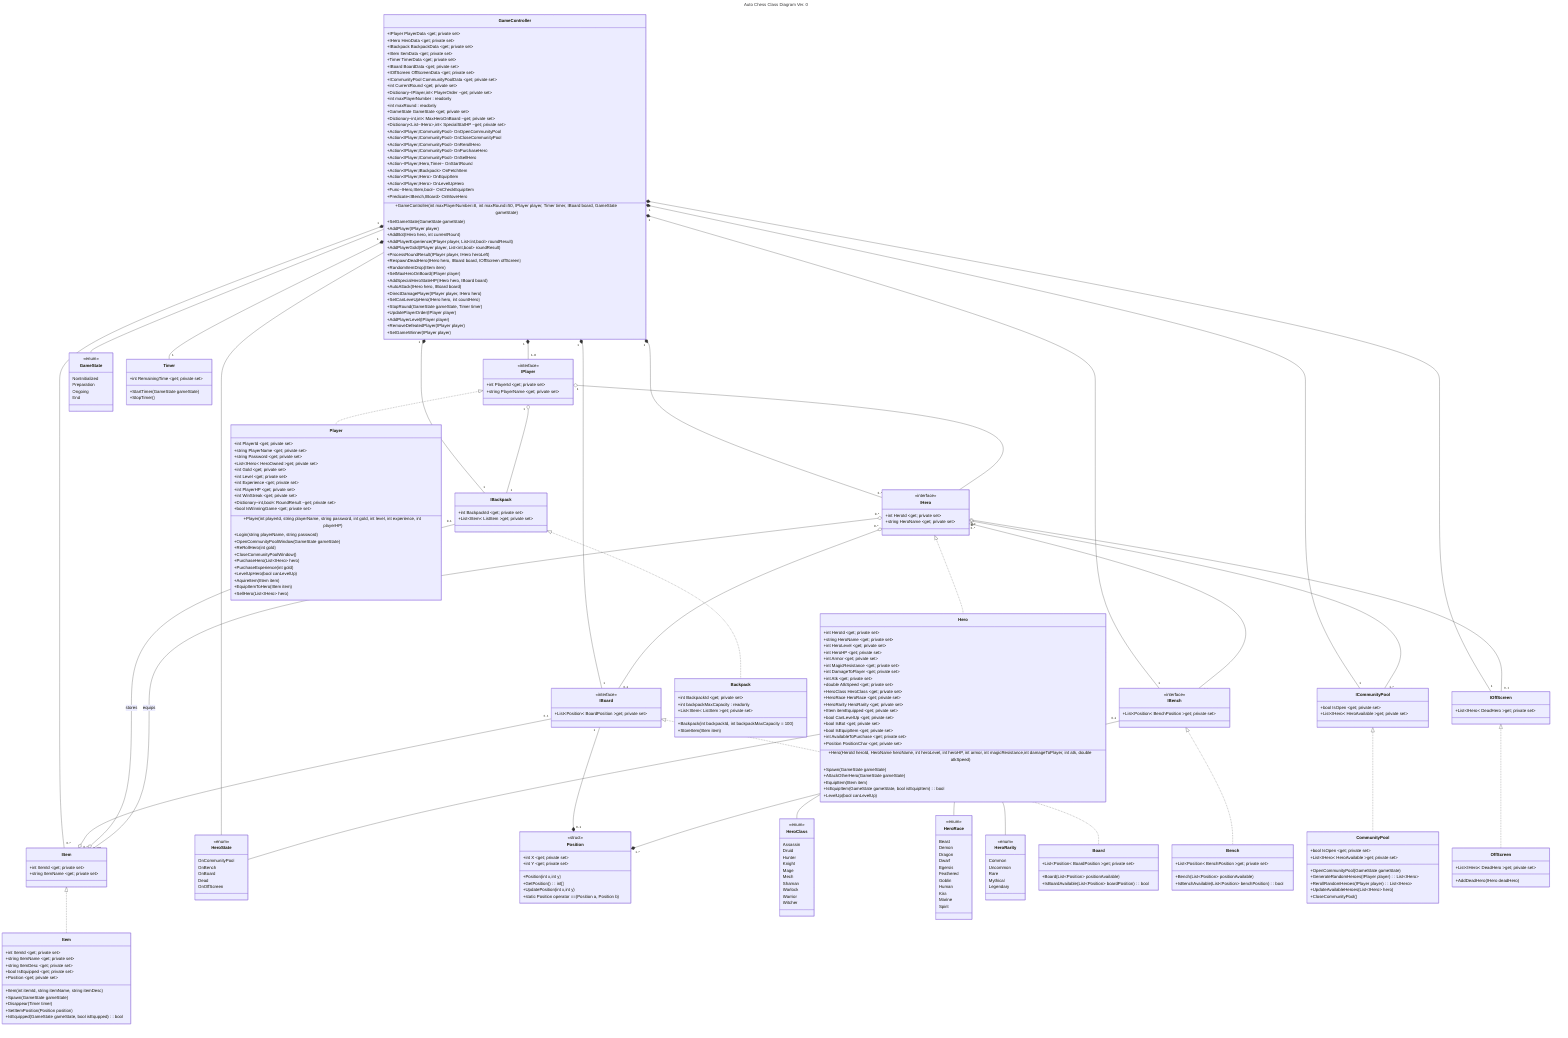 ---
title: Auto Chess Class Diagram Ver. 0
---
classDiagram
    GameController "1" *-- "0..*" IHero    
    GameController "1" *-- "1..8" IPlayer
    GameController "1" *-- "0..*" IItem
    GameController -- GameState  
    GameController -- HeroState  
    GameController "1" *-- "1" Timer  
    GameController "1" *-- "1" IBoard  
    GameController "1" *-- "1" IBench  
    GameController "1" *-- "1" IOffScreen      
    GameController "1" *-- "1" ICommunityPool  
    GameController "1" *-- "1" IBackpack 

    IBoard "1" --* "0..1" Position 
    IBench "0..1" --* "1..*" Position
    IBoard "0..1" --o "0..*" IItem
    IBackpack "0..1" --o "0..100" IItem :stores

    IHero <|.. Hero
    IHero "0..*" o-- "0..1" IOffScreen
    IHero "0..*" o-- "0..1" IBoard
    IHero "0..*" o-- "0..1" IBench
    IHero "0..*" o-- "1..*" ICommunityPool
    IHero "0..*" o-- "0..1" IItem :equips 

    IPlayer "1" o-- "1" IBackpack
    IPlayer "1" o-- "0..*" IHero    
    IPlayer <|.. Player 
    
    Hero -- HeroClass
    Hero -- HeroRace
    Hero -- HeroState
    Hero -- HeroRarity

    IItem <|.. Item
    IBoard <|.. Board
    IBench <|.. Bench
    ICommunityPool <|.. CommunityPool
    IBackpack <|.. Backpack
    IOffScreen <|.. OffScreen
    
    class GameState {
        <<enum>>
        NonInitialized
        Preparation
        Ongoing
        End
    }
    class HeroClass {
        <<enum>>
        Assassin
        Druid
        Hunter
        Knight
        Mage
        Mech
        Shaman
        Warlock
        Warrior
        Witcher
    }
    class HeroRace {
        <<enum>>
        Beast
        Demon
        Dragon
        Dwarf
        Egersis
        Feathered
        Goblin
        Human
        Kira
        Marine
        Spirit
    }
    class HeroRarity {
        <<enum>>
        Common
        Uncommon
        Rare
        Mythical
        Legendary
    }
    class HeroState {
        <<enum>>
        OnCommunityPool
        OnBench
        OnBoard
        Dead
        OnOffScreen
    }
    class Position {
    <<struct>>
        +int X ~get; private set~
        +int Y ~get; private set~
        +Position(int x,int y)
        +GetPosition() : int[]
        +UpdatePosition(int x,int y)
        +static Position operator == (Position a, Position b)
    }
    class IBackpack {
        +int BackpackId ~get; private set~
        +List~IItem~ ListItem ~get; private set~
    }
    class Backpack{
        +int BackpackId ~get; private set~
        +int backpackMaxCapacity : readonly
        +List~IItem~ ListItem ~get; private set~
        +Backpack(int backpackId, int backpackMaxCapacity = 100)
        +StoreItem(IItem item)
    }
    class IBench {
        <<interface>>
        +List~Position~ BenchPosition ~get; private set~
    }
    class Bench {
        +List~Position~ BenchPosition ~get; private set~
        +Bench(List~Position~ positionAvailable)
        +IsBenchAvailable(List~Position~ benchPosition) : bool
    }    
    class IBoard {
        <<interface>>
        +List~Position~ BoardPosition ~get; private set~
    }
    class Board {
        +List~Position~ BoardPosition ~get; private set~
        +Board(List~Position~ positionAvailable)
        +IsBoardAvailable(List~Position~ boardPosition) : bool
    }    
    class ICommunityPool {
        +bool IsOpen ~get; private set~        
        +List~IHero~ HeroAvailable ~get; private set~
    }
    class CommunityPool {
        +bool IsOpen ~get; private set~        
        +List~IHero~ HeroAvailable ~get; private set~
        +OpenCommunityPool(GameState gameState)
        +GenerateRandomHeroes(IPlayer player) : List~IHero~
        +RerollRandomHeroes(IPlayer player) : List~IHero~
        +UpdateAvailableHeroes(List~IHero~ hero)
        +CloseCommunityPool()
    }
    class GameController {
        +IPlayer PlayerData ~get; private set~ 
        +IHero HeroData ~get; private set~
        +IBackpack BackpackData ~get; private set~
        +IItem ItemData ~get; private set~
        +Timer TimerData ~get; private set~ 
        +IBoard BoardData ~get; private set~
        +IOffScreen OffScreenData ~get; private set~ 
        +ICommunityPool CommunityPoolData ~get; private set~ 
        +int CurrentRound ~get; private set~
        +Dictionary~IPlayer,int~ PlayerOrder ~get; private set~
        +int maxPlayerNumber : readonly
        +int maxRound : readonly
        +GameState GameState ~get; private set~
        +Dictionary~int,int~ MaxHeroOnBoard ~get; private set~
        +Dictionary~List~IHero~,int~ SpecialStatHP ~get; private set~
        +Action~IPlayer,ICommunityPool~ OnOpenCommunityPool
        +Action~IPlayer,ICommunityPool~ OnCloseCommunityPool
        +Action~IPlayer,ICommunityPool~ OnRerollHero
        +Action~IPlayer,ICommunityPool~ OnPurchaseHero
        +Action~IPlayer,ICommunityPool~ OnSellHero
        +Action~IPlayer,IHero,Timer~ OnStartRound
        +Action~IPlayer,IBackpack~ OnFetchItem
        +Action~IPlayer,IHero~ OnEquipItem
        +Action~IPlayer,IHero~ OnLevelUpHero        
        +Func~IHero,IItem,bool~ OnCheckEquipItem     
        +Predicate~IBench,IBoard~ OnMoveHero
        +GameController(int maxPlayerNumber=8, int maxRound=50, IPlayer player, Timer timer, IBoard board, GameState gameState)
        +SetGameState(GameState gameState)
        +AddPlayer(IPlayer player)
        +AddBot(IHero hero, int currentRount)
        +AddPlayerExperience(IPlayer player, List~int,bool~ roundResult)
        +AddPlayerGold(IPlayer player, List~int,bool~ roundResult)
        +ProcessRoundResult(IPlayer player, IHero heroLeft)    
        +RespawnDeadHero(IHero hero, IBoard board, IOffScreen offScreen)
        +RandomItemDrop(IItem item)
        +SetMaxHeroOnBoard(IPlayer player)
        +AddSpecialHeroStateHP(IHero hero, IBoard board)
        +AutoAttack(IHero hero, IBoard board)
        +DirectDamagePlayer(IPlayer player, IHero hero)
        +SetCanLeveUpHero(IHero hero, int countHero)   
        +StopRound(GameState gameState, Timer timer)
        +UpdatePlayerOrder(IPlayer player)  
        +AddPlayerLevel(IPlayer player) 
        +RemoveDefeatedPlayer(IPlayer player)  
        +SetGameWinner(IPlayer player) 
    }
    class IHero {
        <<interface>>
        +int HeroId ~get; private set~
        +string HeroName ~get; private set~
    }
    class Hero{
        +int HeroId ~get; private set~
        +string HeroName ~get; private set~   
        +int HeroLevel ~get; private set~    
        +int HeroHP ~get; private set~
        +int Armor ~get; private set~
        +int MagicResistance ~get; private set~
        +int DamageToPlayer ~get; private set~
        +int Atk ~get; private set~
        +double AtkSpeed ~get; private set~
        +HeroClass HeroClass ~get; private set~
        +HeroRace HeroRace ~get; private set~
        +HeroRarity HeroRarity ~get; private set~
        +IItem itemEquipped ~get; private set~
        +bool CanLevelUp ~get; private set~
        +bool IsBot ~get; private set~
        +bool IsEquipItem ~get; private set~  
        +int AvailableToPurchase ~get; private set~ 
        +Position PositionChar ~get; private set~
        +Hero(HeroId heroId, HeroName heroName, int heroLevel, int heroHP, int armor, int magicResistance,int damageToPlayer, int atk, double atkSpeed)
        +Spawn(GameState gameState)
        +AttackOtherHero(GameState gameState)
        +EquipItem(IItem item)
        +IsEquipItem(GameState gameState, bool isEquipItem) : bool
        +LevelUp(bool canLevelUp)
    }    
    class IItem{
        +int ItemId ~get; private set~
        +string ItemName ~get; private set~
    }
    class Item{
        +int ItemId ~get; private set~
        +string ItemName ~get; private set~
        +string ItemDesc ~get; private set~ 
        +bool IsEquipped ~get; private set~     
        +Position ~get; private set~
        +Item(int itemId, string itemName, string itemDesc)
        +Spawn(GameState gameState)
        +Disappear(Timer timer)
        +SetItemPosition(Position position)
        +IsEquipped(GameState gameState, bool isEqupped) : bool
    }
    class IOffScreen {
        +List~IHero~ DeadHero ~get; private set~
    }
    class OffScreen {
        +List~IHero~ DeadHero ~get; private set~
        +AddDeadHero(IHero deadHero)
    }
    class IPlayer {
        <<interface>>
        +int PlayerId ~get; private set~
        +string PlayerName ~get; private set~
    }    
    class Player {
        +int PlayerId ~get; private set~
        +string PlayerName ~get; private set~
        +string Password ~get; private set~
        +List~IHero~ HeroOwned ~get; private set~
        +int Gold ~get; private set~
        +int Level ~get; private set~
        +int Experience ~get; private set~
        +int PlayerHP ~get; private set~
        +int WinStreak ~get; private set~
        +Dictionary~int,bool~ RoundResult ~get; private set~
        +bool IsWinningGame ~get; private set~
        +Player(int playerId, string playerName, string password, int gold, int level, int experience, int playerHP)
        +Login(string playerName, string password)
        +OpenCommunityPoolWindow(GameState gameState)
        +ReRollHero(int gold)
        +CloseCommunityPoolWindow()
        +PurchaseHero(List~IHero~ hero)
        +PurchaseExperience(int gold)
        +LevelUpHero(bool canLevelUp)
        +AquireItem(IItem item)
        +EquipItemToHero(IItem item)
        +SellHero(List~IHero~ hero)
    }
    class Timer {
        +int RemainingTime ~get; private set~
        +StartTimer(GameState gameState)
        +StopTimer()
    }